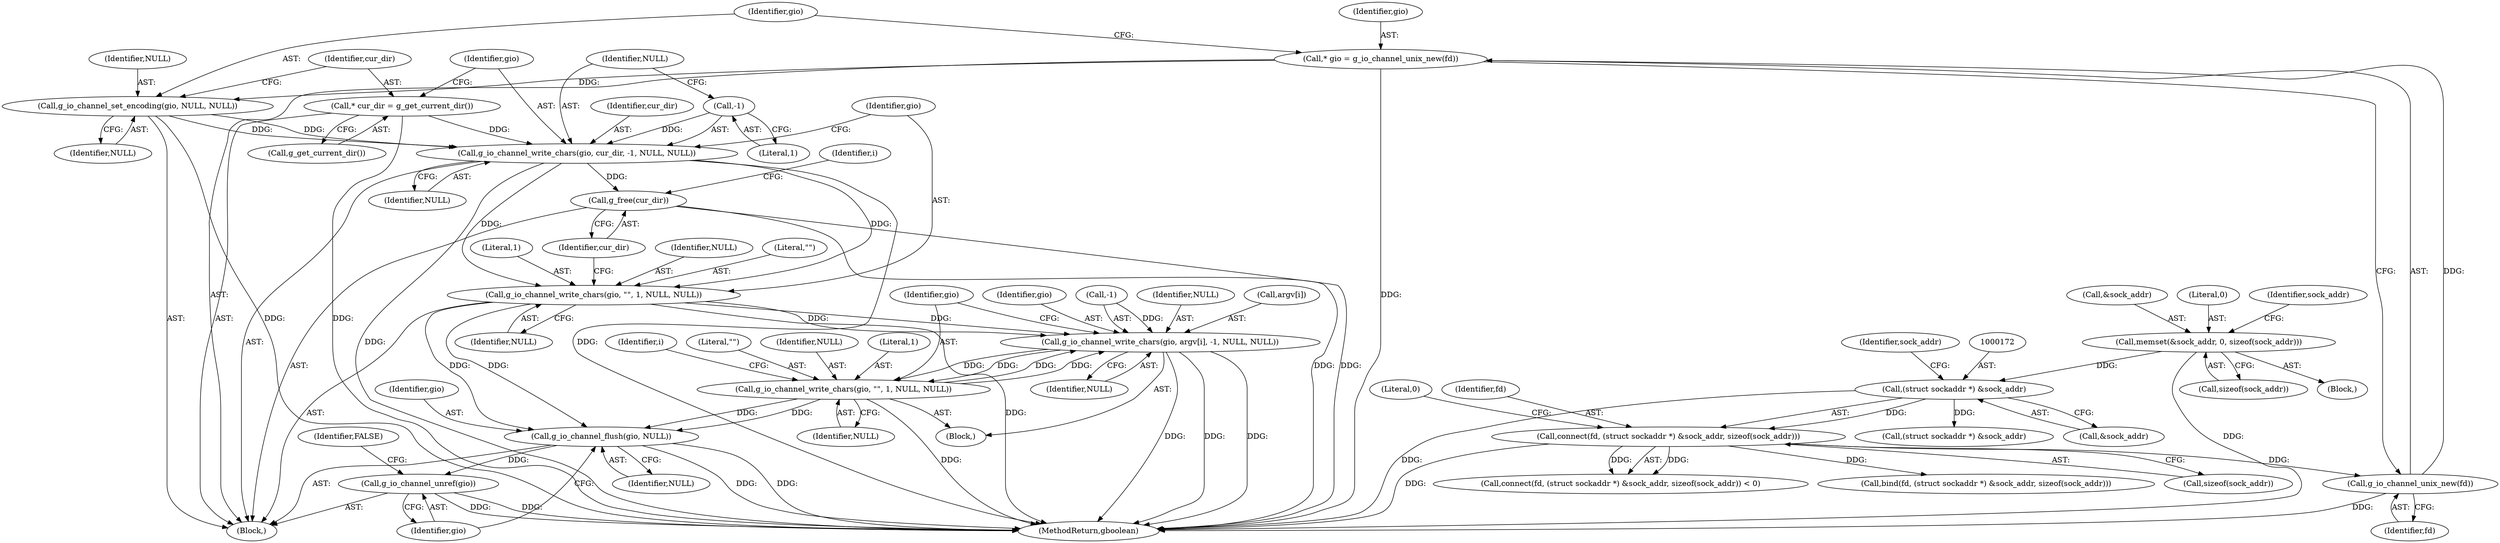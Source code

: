 digraph "0_lxde_f99163c6ff8b2f57c5f37b1ce5d62cf7450d4648@API" {
"1000288" [label="(Call,g_io_channel_write_chars(gio, cur_dir, -1, NULL, NULL))"];
"1000280" [label="(Call,g_io_channel_set_encoding(gio, NULL, NULL))"];
"1000276" [label="(Call,* gio = g_io_channel_unix_new(fd))"];
"1000278" [label="(Call,g_io_channel_unix_new(fd))"];
"1000169" [label="(Call,connect(fd, (struct sockaddr *) &sock_addr, sizeof(sock_addr)))"];
"1000171" [label="(Call,(struct sockaddr *) &sock_addr)"];
"1000146" [label="(Call,memset(&sock_addr, 0, sizeof(sock_addr)))"];
"1000285" [label="(Call,* cur_dir = g_get_current_dir())"];
"1000291" [label="(Call,-1)"];
"1000295" [label="(Call,g_io_channel_write_chars(gio, \"\", 1, NULL, NULL))"];
"1000314" [label="(Call,g_io_channel_write_chars(gio, argv[i], -1, NULL, NULL))"];
"1000323" [label="(Call,g_io_channel_write_chars(gio, \"\", 1, NULL, NULL))"];
"1000329" [label="(Call,g_io_channel_flush(gio, NULL))"];
"1000332" [label="(Call,g_io_channel_unref(gio))"];
"1000301" [label="(Call,g_free(cur_dir))"];
"1000285" [label="(Call,* cur_dir = g_get_current_dir())"];
"1000278" [label="(Call,g_io_channel_unix_new(fd))"];
"1000292" [label="(Literal,1)"];
"1000279" [label="(Identifier,fd)"];
"1000325" [label="(Literal,\"\")"];
"1000327" [label="(Identifier,NULL)"];
"1000326" [label="(Literal,1)"];
"1000175" [label="(Call,sizeof(sock_addr))"];
"1000287" [label="(Call,g_get_current_dir())"];
"1000330" [label="(Identifier,gio)"];
"1000316" [label="(Call,argv[i])"];
"1000315" [label="(Identifier,gio)"];
"1000319" [label="(Call,-1)"];
"1000321" [label="(Identifier,NULL)"];
"1000281" [label="(Identifier,gio)"];
"1000314" [label="(Call,g_io_channel_write_chars(gio, argv[i], -1, NULL, NULL))"];
"1000335" [label="(Identifier,FALSE)"];
"1000177" [label="(Literal,0)"];
"1000294" [label="(Identifier,NULL)"];
"1000297" [label="(Literal,\"\")"];
"1000291" [label="(Call,-1)"];
"1000331" [label="(Identifier,NULL)"];
"1000332" [label="(Call,g_io_channel_unref(gio))"];
"1000301" [label="(Call,g_free(cur_dir))"];
"1000277" [label="(Identifier,gio)"];
"1000295" [label="(Call,g_io_channel_write_chars(gio, \"\", 1, NULL, NULL))"];
"1000171" [label="(Call,(struct sockaddr *) &sock_addr)"];
"1000323" [label="(Call,g_io_channel_write_chars(gio, \"\", 1, NULL, NULL))"];
"1000286" [label="(Identifier,cur_dir)"];
"1000120" [label="(Block,)"];
"1000290" [label="(Identifier,cur_dir)"];
"1000147" [label="(Call,&sock_addr)"];
"1000169" [label="(Call,connect(fd, (struct sockaddr *) &sock_addr, sizeof(sock_addr)))"];
"1000289" [label="(Identifier,gio)"];
"1000298" [label="(Literal,1)"];
"1000312" [label="(Identifier,i)"];
"1000299" [label="(Identifier,NULL)"];
"1000146" [label="(Call,memset(&sock_addr, 0, sizeof(sock_addr)))"];
"1000300" [label="(Identifier,NULL)"];
"1000187" [label="(Call,(struct sockaddr *) &sock_addr)"];
"1000293" [label="(Identifier,NULL)"];
"1000168" [label="(Call,connect(fd, (struct sockaddr *) &sock_addr, sizeof(sock_addr)) < 0)"];
"1000322" [label="(Identifier,NULL)"];
"1000282" [label="(Identifier,NULL)"];
"1000149" [label="(Literal,0)"];
"1000329" [label="(Call,g_io_channel_flush(gio, NULL))"];
"1000272" [label="(Block,)"];
"1000154" [label="(Identifier,sock_addr)"];
"1000283" [label="(Identifier,NULL)"];
"1000176" [label="(Identifier,sock_addr)"];
"1000288" [label="(Call,g_io_channel_write_chars(gio, cur_dir, -1, NULL, NULL))"];
"1000280" [label="(Call,g_io_channel_set_encoding(gio, NULL, NULL))"];
"1000170" [label="(Identifier,fd)"];
"1000313" [label="(Block,)"];
"1000306" [label="(Identifier,i)"];
"1000276" [label="(Call,* gio = g_io_channel_unix_new(fd))"];
"1000173" [label="(Call,&sock_addr)"];
"1000333" [label="(Identifier,gio)"];
"1000150" [label="(Call,sizeof(sock_addr))"];
"1000336" [label="(MethodReturn,gboolean)"];
"1000185" [label="(Call,bind(fd, (struct sockaddr *) &sock_addr, sizeof(sock_addr)))"];
"1000328" [label="(Identifier,NULL)"];
"1000302" [label="(Identifier,cur_dir)"];
"1000324" [label="(Identifier,gio)"];
"1000296" [label="(Identifier,gio)"];
"1000288" -> "1000272"  [label="AST: "];
"1000288" -> "1000294"  [label="CFG: "];
"1000289" -> "1000288"  [label="AST: "];
"1000290" -> "1000288"  [label="AST: "];
"1000291" -> "1000288"  [label="AST: "];
"1000293" -> "1000288"  [label="AST: "];
"1000294" -> "1000288"  [label="AST: "];
"1000296" -> "1000288"  [label="CFG: "];
"1000288" -> "1000336"  [label="DDG: "];
"1000288" -> "1000336"  [label="DDG: "];
"1000280" -> "1000288"  [label="DDG: "];
"1000280" -> "1000288"  [label="DDG: "];
"1000285" -> "1000288"  [label="DDG: "];
"1000291" -> "1000288"  [label="DDG: "];
"1000288" -> "1000295"  [label="DDG: "];
"1000288" -> "1000295"  [label="DDG: "];
"1000288" -> "1000301"  [label="DDG: "];
"1000280" -> "1000272"  [label="AST: "];
"1000280" -> "1000283"  [label="CFG: "];
"1000281" -> "1000280"  [label="AST: "];
"1000282" -> "1000280"  [label="AST: "];
"1000283" -> "1000280"  [label="AST: "];
"1000286" -> "1000280"  [label="CFG: "];
"1000280" -> "1000336"  [label="DDG: "];
"1000276" -> "1000280"  [label="DDG: "];
"1000276" -> "1000272"  [label="AST: "];
"1000276" -> "1000278"  [label="CFG: "];
"1000277" -> "1000276"  [label="AST: "];
"1000278" -> "1000276"  [label="AST: "];
"1000281" -> "1000276"  [label="CFG: "];
"1000276" -> "1000336"  [label="DDG: "];
"1000278" -> "1000276"  [label="DDG: "];
"1000278" -> "1000279"  [label="CFG: "];
"1000279" -> "1000278"  [label="AST: "];
"1000278" -> "1000336"  [label="DDG: "];
"1000169" -> "1000278"  [label="DDG: "];
"1000169" -> "1000168"  [label="AST: "];
"1000169" -> "1000175"  [label="CFG: "];
"1000170" -> "1000169"  [label="AST: "];
"1000171" -> "1000169"  [label="AST: "];
"1000175" -> "1000169"  [label="AST: "];
"1000177" -> "1000169"  [label="CFG: "];
"1000169" -> "1000336"  [label="DDG: "];
"1000169" -> "1000168"  [label="DDG: "];
"1000169" -> "1000168"  [label="DDG: "];
"1000171" -> "1000169"  [label="DDG: "];
"1000169" -> "1000185"  [label="DDG: "];
"1000171" -> "1000173"  [label="CFG: "];
"1000172" -> "1000171"  [label="AST: "];
"1000173" -> "1000171"  [label="AST: "];
"1000176" -> "1000171"  [label="CFG: "];
"1000171" -> "1000336"  [label="DDG: "];
"1000146" -> "1000171"  [label="DDG: "];
"1000171" -> "1000187"  [label="DDG: "];
"1000146" -> "1000120"  [label="AST: "];
"1000146" -> "1000150"  [label="CFG: "];
"1000147" -> "1000146"  [label="AST: "];
"1000149" -> "1000146"  [label="AST: "];
"1000150" -> "1000146"  [label="AST: "];
"1000154" -> "1000146"  [label="CFG: "];
"1000146" -> "1000336"  [label="DDG: "];
"1000285" -> "1000272"  [label="AST: "];
"1000285" -> "1000287"  [label="CFG: "];
"1000286" -> "1000285"  [label="AST: "];
"1000287" -> "1000285"  [label="AST: "];
"1000289" -> "1000285"  [label="CFG: "];
"1000285" -> "1000336"  [label="DDG: "];
"1000291" -> "1000292"  [label="CFG: "];
"1000292" -> "1000291"  [label="AST: "];
"1000293" -> "1000291"  [label="CFG: "];
"1000295" -> "1000272"  [label="AST: "];
"1000295" -> "1000300"  [label="CFG: "];
"1000296" -> "1000295"  [label="AST: "];
"1000297" -> "1000295"  [label="AST: "];
"1000298" -> "1000295"  [label="AST: "];
"1000299" -> "1000295"  [label="AST: "];
"1000300" -> "1000295"  [label="AST: "];
"1000302" -> "1000295"  [label="CFG: "];
"1000295" -> "1000336"  [label="DDG: "];
"1000295" -> "1000314"  [label="DDG: "];
"1000295" -> "1000314"  [label="DDG: "];
"1000295" -> "1000329"  [label="DDG: "];
"1000295" -> "1000329"  [label="DDG: "];
"1000314" -> "1000313"  [label="AST: "];
"1000314" -> "1000322"  [label="CFG: "];
"1000315" -> "1000314"  [label="AST: "];
"1000316" -> "1000314"  [label="AST: "];
"1000319" -> "1000314"  [label="AST: "];
"1000321" -> "1000314"  [label="AST: "];
"1000322" -> "1000314"  [label="AST: "];
"1000324" -> "1000314"  [label="CFG: "];
"1000314" -> "1000336"  [label="DDG: "];
"1000314" -> "1000336"  [label="DDG: "];
"1000314" -> "1000336"  [label="DDG: "];
"1000323" -> "1000314"  [label="DDG: "];
"1000323" -> "1000314"  [label="DDG: "];
"1000319" -> "1000314"  [label="DDG: "];
"1000314" -> "1000323"  [label="DDG: "];
"1000314" -> "1000323"  [label="DDG: "];
"1000323" -> "1000313"  [label="AST: "];
"1000323" -> "1000328"  [label="CFG: "];
"1000324" -> "1000323"  [label="AST: "];
"1000325" -> "1000323"  [label="AST: "];
"1000326" -> "1000323"  [label="AST: "];
"1000327" -> "1000323"  [label="AST: "];
"1000328" -> "1000323"  [label="AST: "];
"1000312" -> "1000323"  [label="CFG: "];
"1000323" -> "1000336"  [label="DDG: "];
"1000323" -> "1000329"  [label="DDG: "];
"1000323" -> "1000329"  [label="DDG: "];
"1000329" -> "1000272"  [label="AST: "];
"1000329" -> "1000331"  [label="CFG: "];
"1000330" -> "1000329"  [label="AST: "];
"1000331" -> "1000329"  [label="AST: "];
"1000333" -> "1000329"  [label="CFG: "];
"1000329" -> "1000336"  [label="DDG: "];
"1000329" -> "1000336"  [label="DDG: "];
"1000329" -> "1000332"  [label="DDG: "];
"1000332" -> "1000272"  [label="AST: "];
"1000332" -> "1000333"  [label="CFG: "];
"1000333" -> "1000332"  [label="AST: "];
"1000335" -> "1000332"  [label="CFG: "];
"1000332" -> "1000336"  [label="DDG: "];
"1000332" -> "1000336"  [label="DDG: "];
"1000301" -> "1000272"  [label="AST: "];
"1000301" -> "1000302"  [label="CFG: "];
"1000302" -> "1000301"  [label="AST: "];
"1000306" -> "1000301"  [label="CFG: "];
"1000301" -> "1000336"  [label="DDG: "];
"1000301" -> "1000336"  [label="DDG: "];
}
